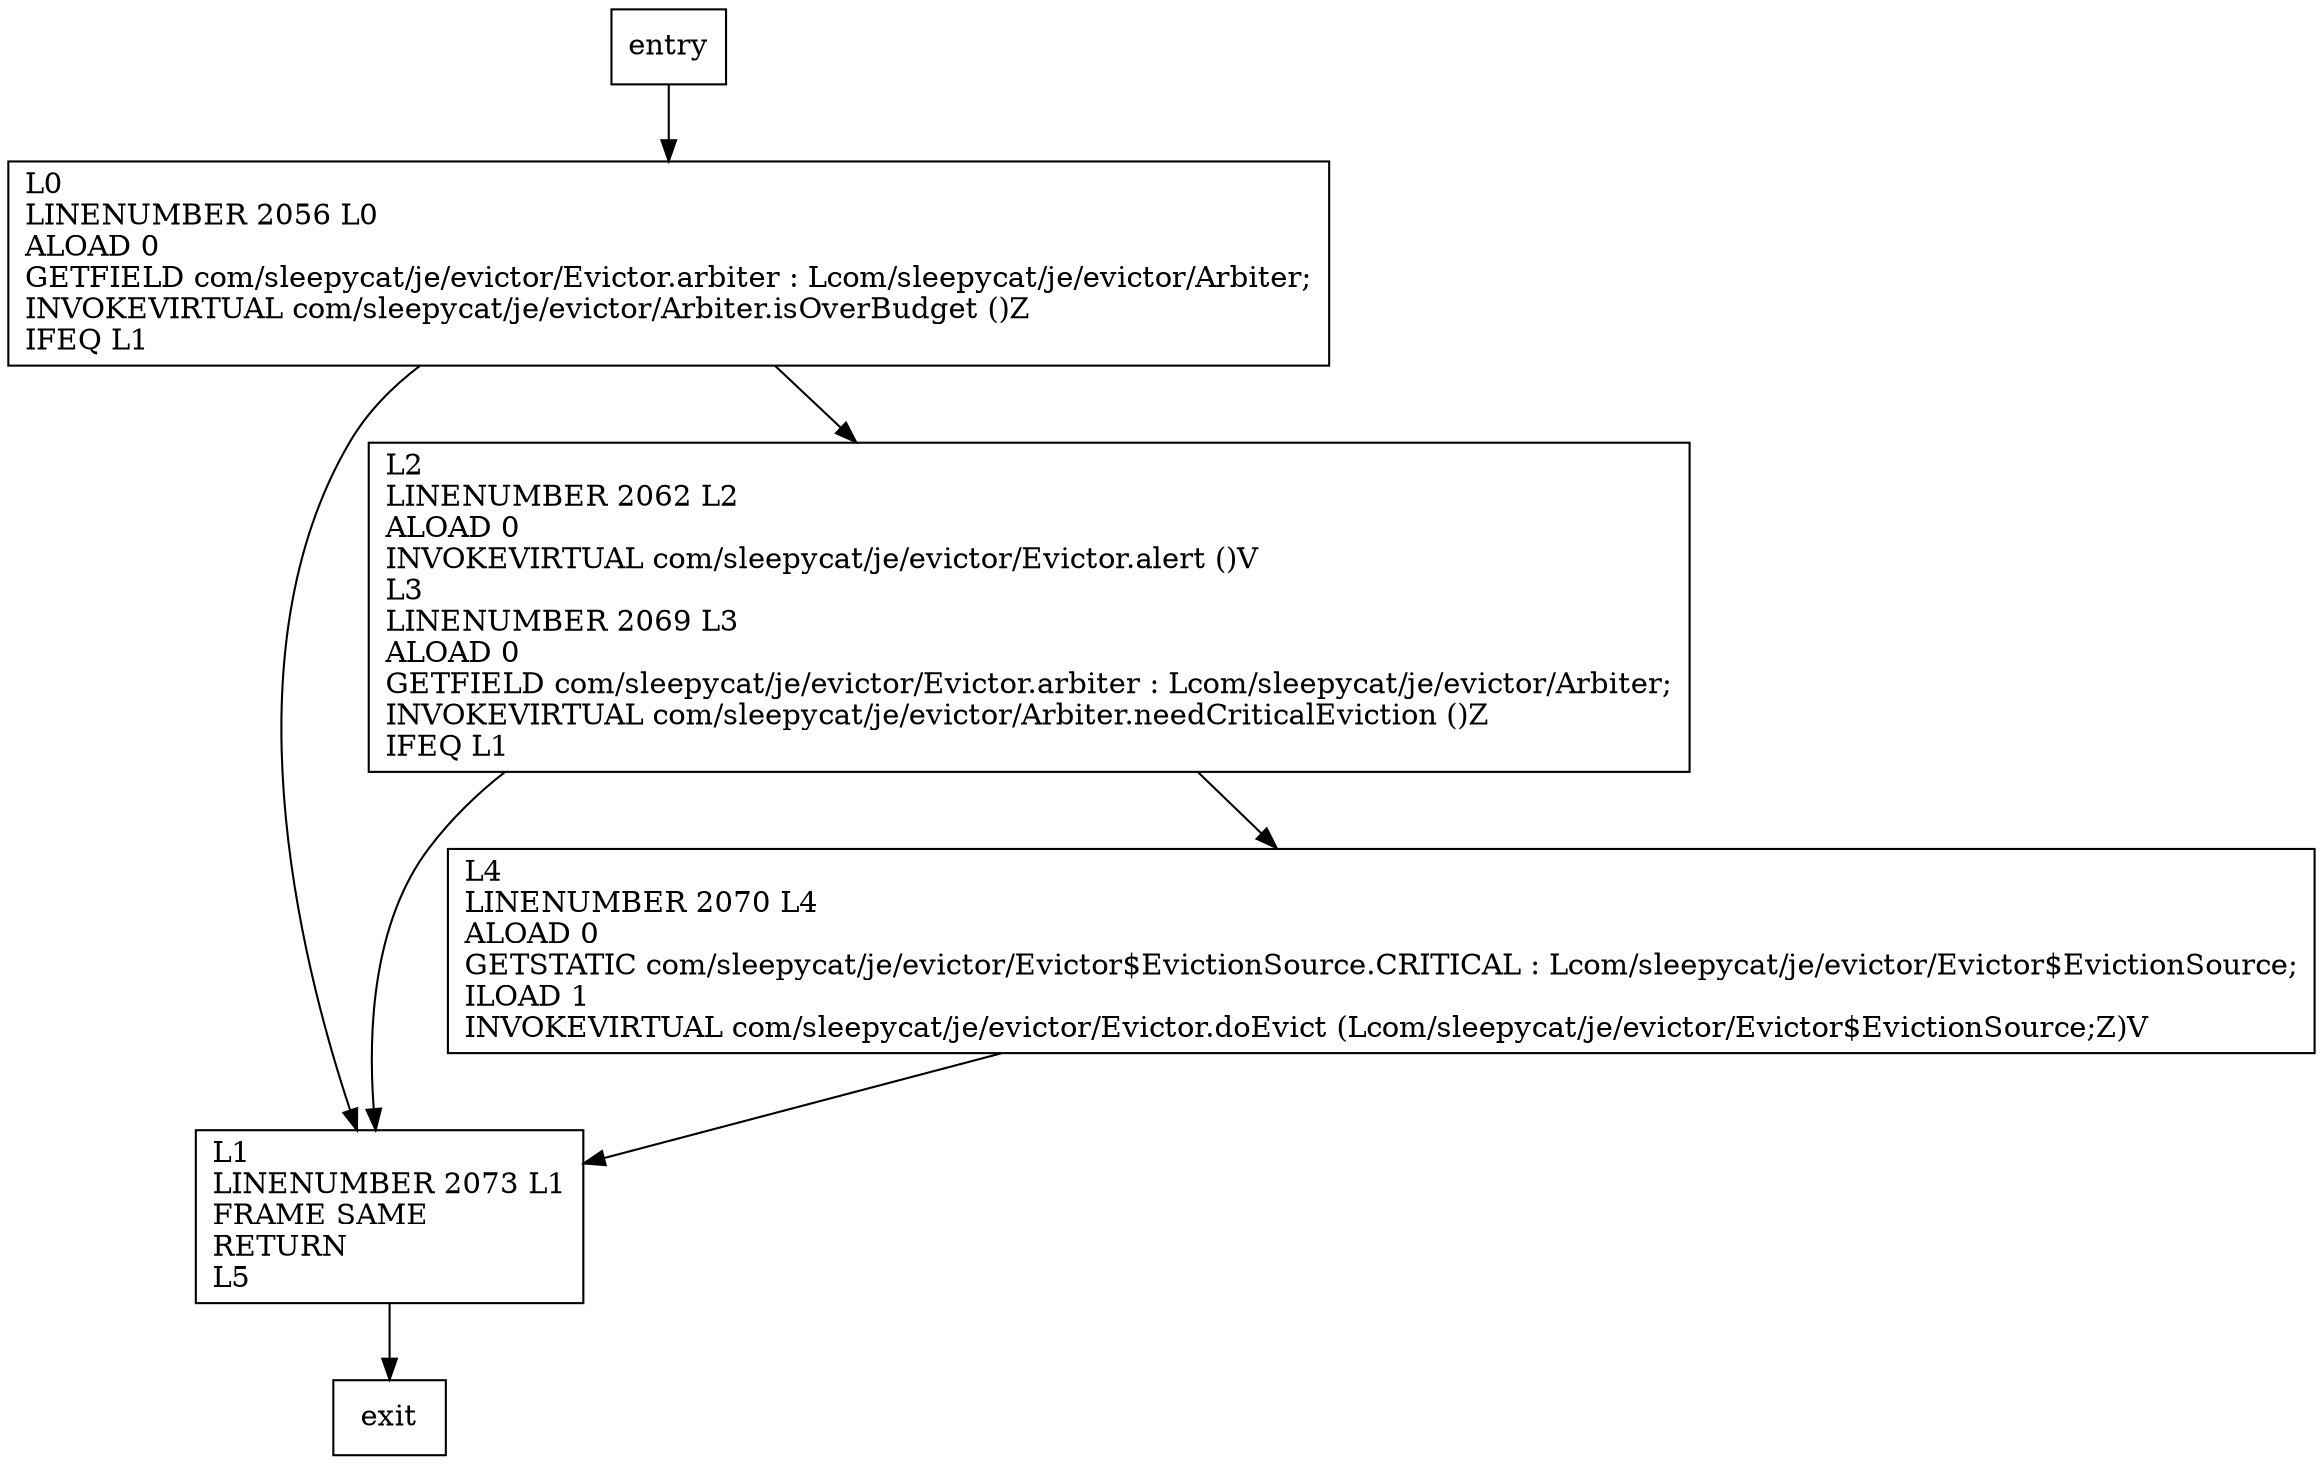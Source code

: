 digraph doCriticalEviction {
node [shape=record];
194392166 [label="L0\lLINENUMBER 2056 L0\lALOAD 0\lGETFIELD com/sleepycat/je/evictor/Evictor.arbiter : Lcom/sleepycat/je/evictor/Arbiter;\lINVOKEVIRTUAL com/sleepycat/je/evictor/Arbiter.isOverBudget ()Z\lIFEQ L1\l"];
1910111816 [label="L1\lLINENUMBER 2073 L1\lFRAME SAME\lRETURN\lL5\l"];
503682311 [label="L4\lLINENUMBER 2070 L4\lALOAD 0\lGETSTATIC com/sleepycat/je/evictor/Evictor$EvictionSource.CRITICAL : Lcom/sleepycat/je/evictor/Evictor$EvictionSource;\lILOAD 1\lINVOKEVIRTUAL com/sleepycat/je/evictor/Evictor.doEvict (Lcom/sleepycat/je/evictor/Evictor$EvictionSource;Z)V\l"];
1915976116 [label="L2\lLINENUMBER 2062 L2\lALOAD 0\lINVOKEVIRTUAL com/sleepycat/je/evictor/Evictor.alert ()V\lL3\lLINENUMBER 2069 L3\lALOAD 0\lGETFIELD com/sleepycat/je/evictor/Evictor.arbiter : Lcom/sleepycat/je/evictor/Arbiter;\lINVOKEVIRTUAL com/sleepycat/je/evictor/Arbiter.needCriticalEviction ()Z\lIFEQ L1\l"];
entry;
exit;
entry -> 194392166
194392166 -> 1910111816
194392166 -> 1915976116
1910111816 -> exit
503682311 -> 1910111816
1915976116 -> 1910111816
1915976116 -> 503682311
}
